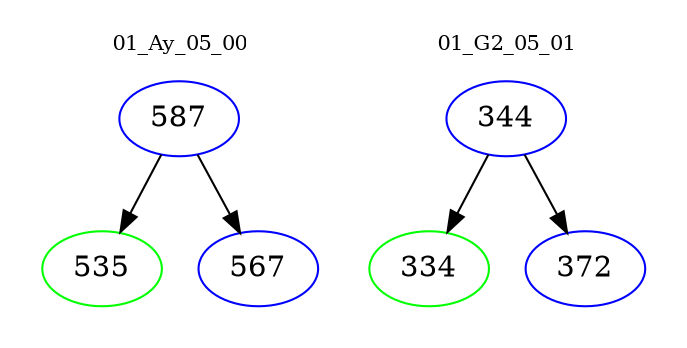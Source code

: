 digraph{
subgraph cluster_0 {
color = white
label = "01_Ay_05_00";
fontsize=10;
T0_587 [label="587", color="blue"]
T0_587 -> T0_535 [color="black"]
T0_535 [label="535", color="green"]
T0_587 -> T0_567 [color="black"]
T0_567 [label="567", color="blue"]
}
subgraph cluster_1 {
color = white
label = "01_G2_05_01";
fontsize=10;
T1_344 [label="344", color="blue"]
T1_344 -> T1_334 [color="black"]
T1_334 [label="334", color="green"]
T1_344 -> T1_372 [color="black"]
T1_372 [label="372", color="blue"]
}
}
